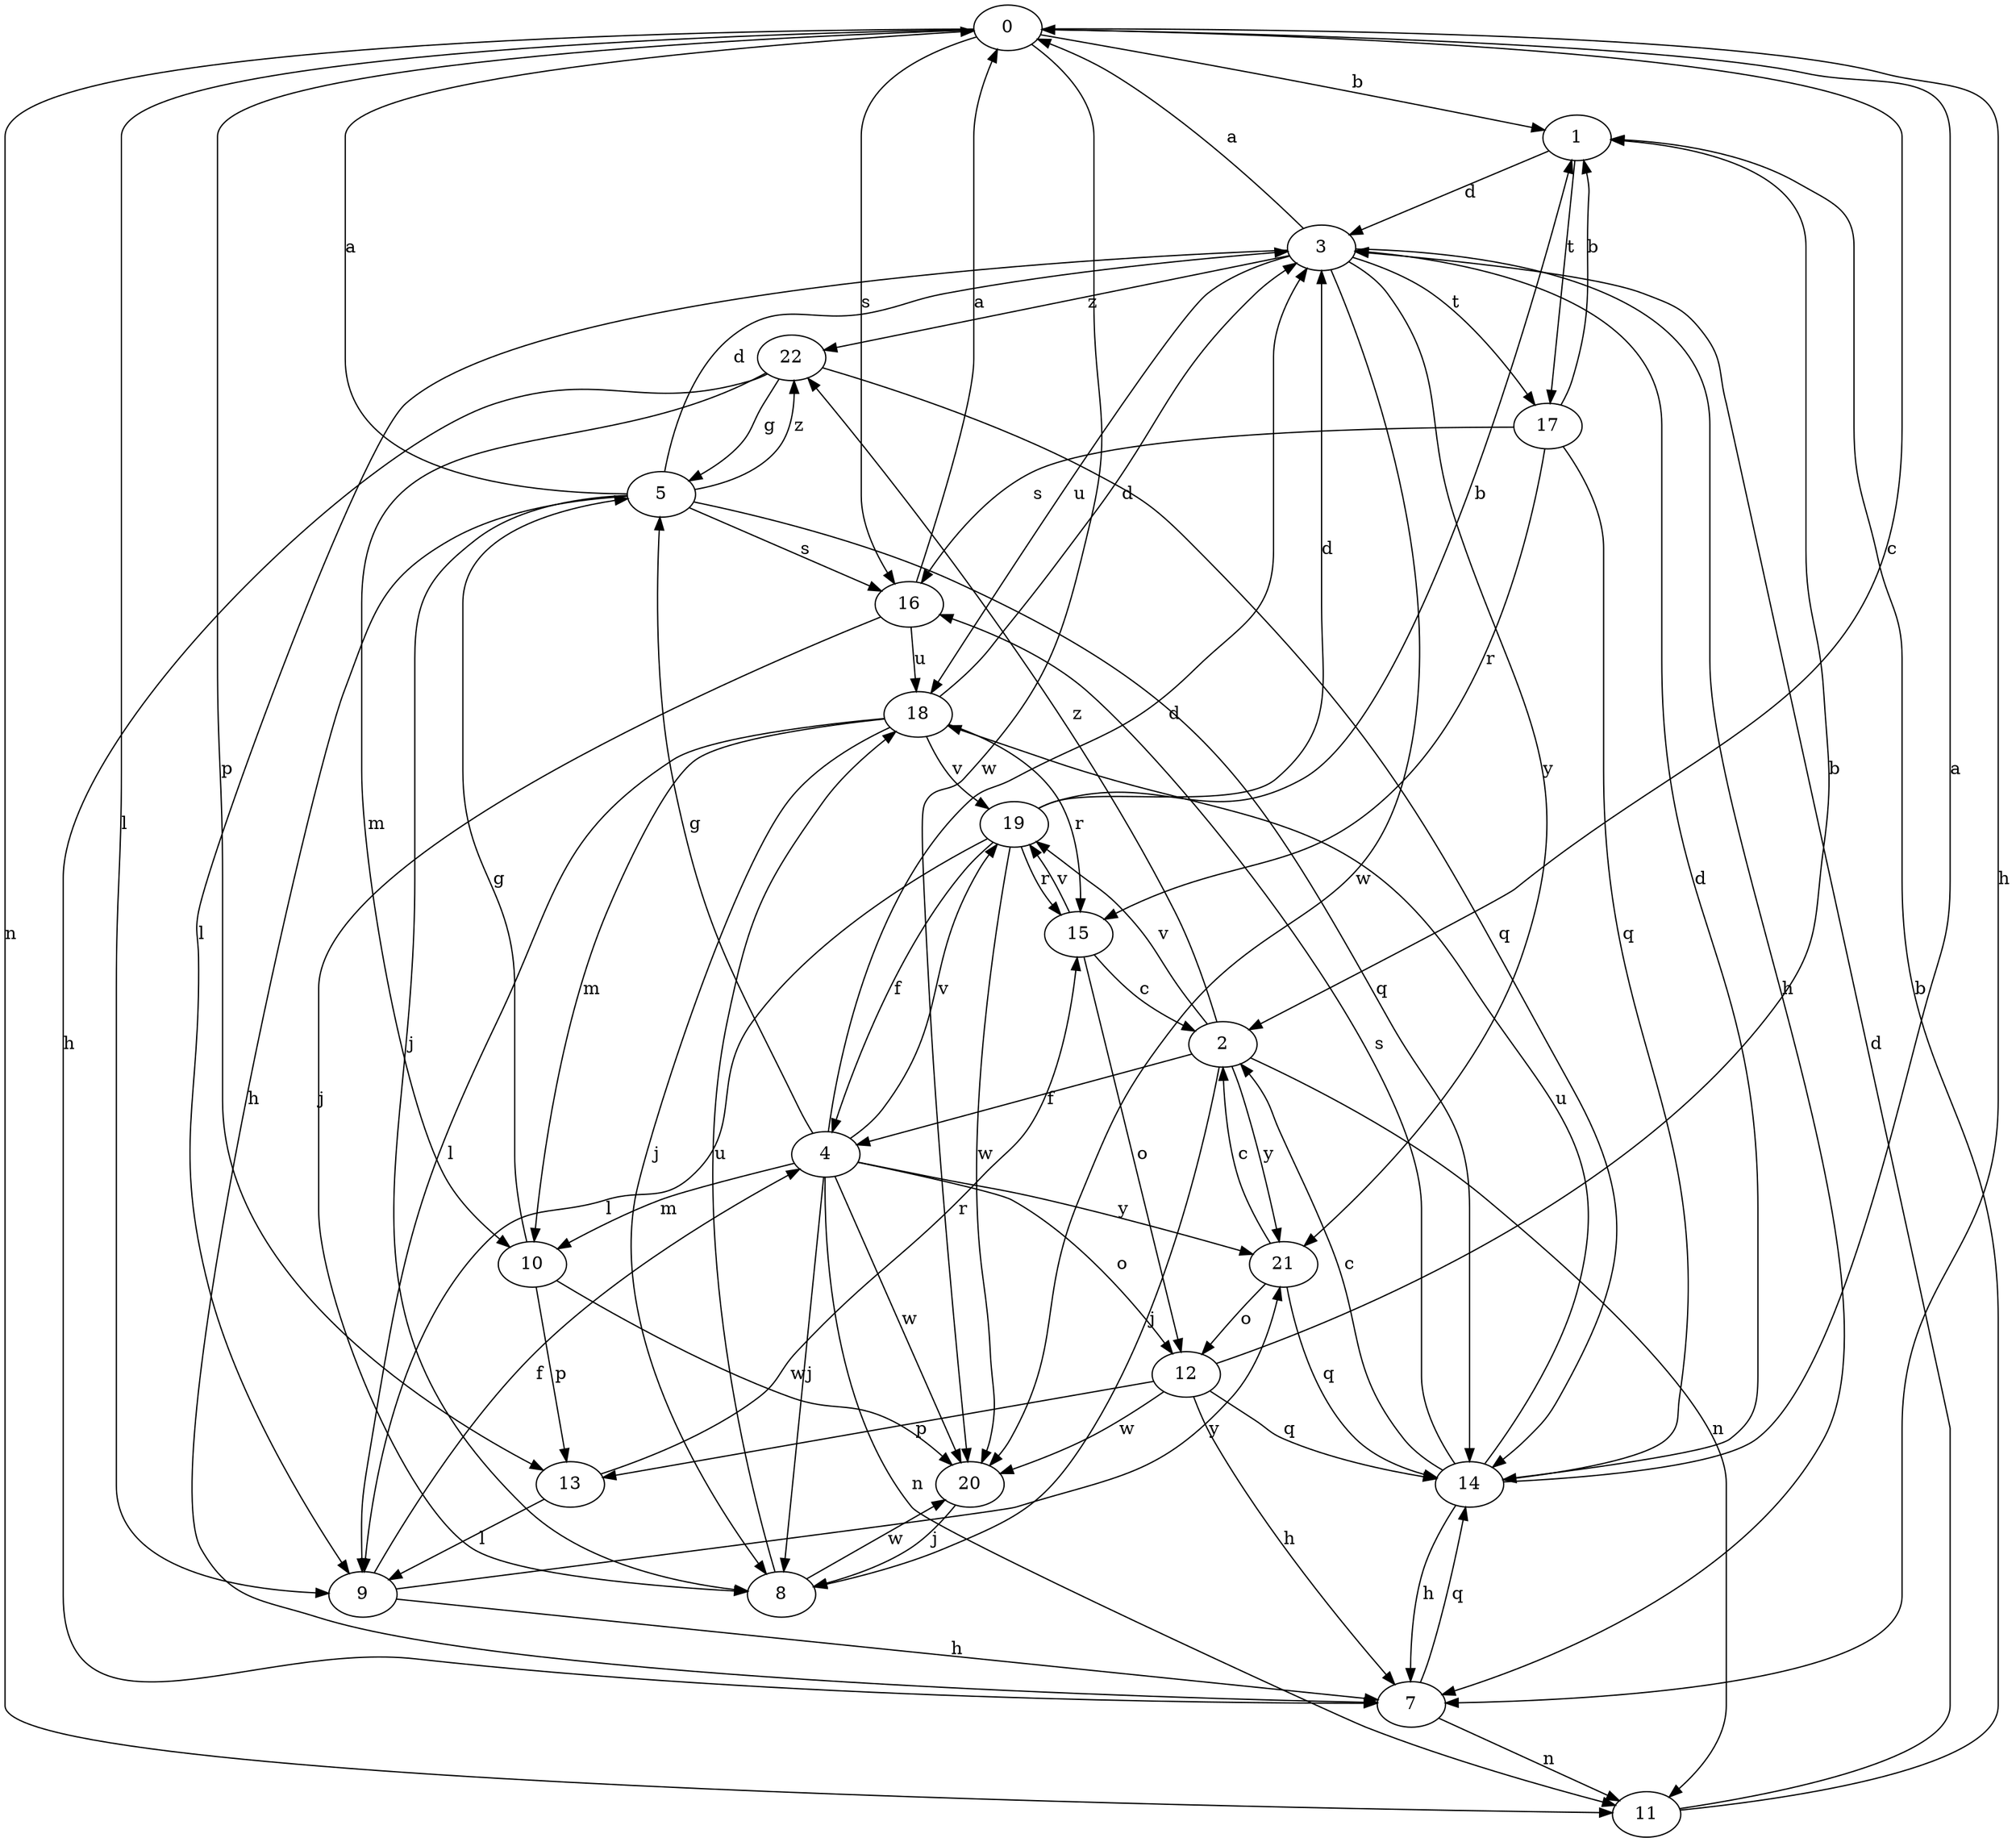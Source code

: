 strict digraph  {
0;
1;
2;
3;
4;
5;
7;
8;
9;
10;
11;
12;
13;
14;
15;
16;
17;
18;
19;
20;
21;
22;
0 -> 1  [label=b];
0 -> 2  [label=c];
0 -> 7  [label=h];
0 -> 9  [label=l];
0 -> 11  [label=n];
0 -> 13  [label=p];
0 -> 16  [label=s];
0 -> 20  [label=w];
1 -> 3  [label=d];
1 -> 17  [label=t];
2 -> 4  [label=f];
2 -> 8  [label=j];
2 -> 11  [label=n];
2 -> 19  [label=v];
2 -> 21  [label=y];
2 -> 22  [label=z];
3 -> 0  [label=a];
3 -> 7  [label=h];
3 -> 9  [label=l];
3 -> 17  [label=t];
3 -> 18  [label=u];
3 -> 20  [label=w];
3 -> 21  [label=y];
3 -> 22  [label=z];
4 -> 3  [label=d];
4 -> 5  [label=g];
4 -> 8  [label=j];
4 -> 10  [label=m];
4 -> 11  [label=n];
4 -> 12  [label=o];
4 -> 19  [label=v];
4 -> 20  [label=w];
4 -> 21  [label=y];
5 -> 0  [label=a];
5 -> 3  [label=d];
5 -> 7  [label=h];
5 -> 8  [label=j];
5 -> 14  [label=q];
5 -> 16  [label=s];
5 -> 22  [label=z];
7 -> 11  [label=n];
7 -> 14  [label=q];
8 -> 18  [label=u];
8 -> 20  [label=w];
9 -> 4  [label=f];
9 -> 7  [label=h];
9 -> 21  [label=y];
10 -> 5  [label=g];
10 -> 13  [label=p];
10 -> 20  [label=w];
11 -> 1  [label=b];
11 -> 3  [label=d];
12 -> 1  [label=b];
12 -> 7  [label=h];
12 -> 13  [label=p];
12 -> 14  [label=q];
12 -> 20  [label=w];
13 -> 9  [label=l];
13 -> 15  [label=r];
14 -> 0  [label=a];
14 -> 2  [label=c];
14 -> 3  [label=d];
14 -> 7  [label=h];
14 -> 16  [label=s];
14 -> 18  [label=u];
15 -> 2  [label=c];
15 -> 12  [label=o];
15 -> 19  [label=v];
16 -> 0  [label=a];
16 -> 8  [label=j];
16 -> 18  [label=u];
17 -> 1  [label=b];
17 -> 14  [label=q];
17 -> 15  [label=r];
17 -> 16  [label=s];
18 -> 3  [label=d];
18 -> 8  [label=j];
18 -> 9  [label=l];
18 -> 10  [label=m];
18 -> 15  [label=r];
18 -> 19  [label=v];
19 -> 1  [label=b];
19 -> 3  [label=d];
19 -> 4  [label=f];
19 -> 9  [label=l];
19 -> 15  [label=r];
19 -> 20  [label=w];
20 -> 8  [label=j];
21 -> 2  [label=c];
21 -> 12  [label=o];
21 -> 14  [label=q];
22 -> 5  [label=g];
22 -> 7  [label=h];
22 -> 10  [label=m];
22 -> 14  [label=q];
}
